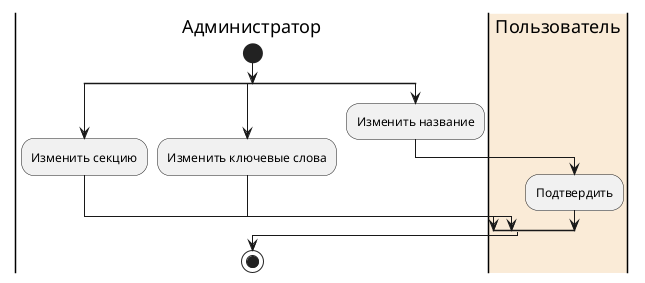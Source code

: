 @startuml ModifyApllication
|Администратор|
start
split
    :Изменить секцию;
  split again
    :Изменить ключевые слова;
  split again
    :Изменить название;
    |#AntiqueWhite|Пользователь|
    :Подтвердить;
    |Администратор|
end split
stop
@enduml
